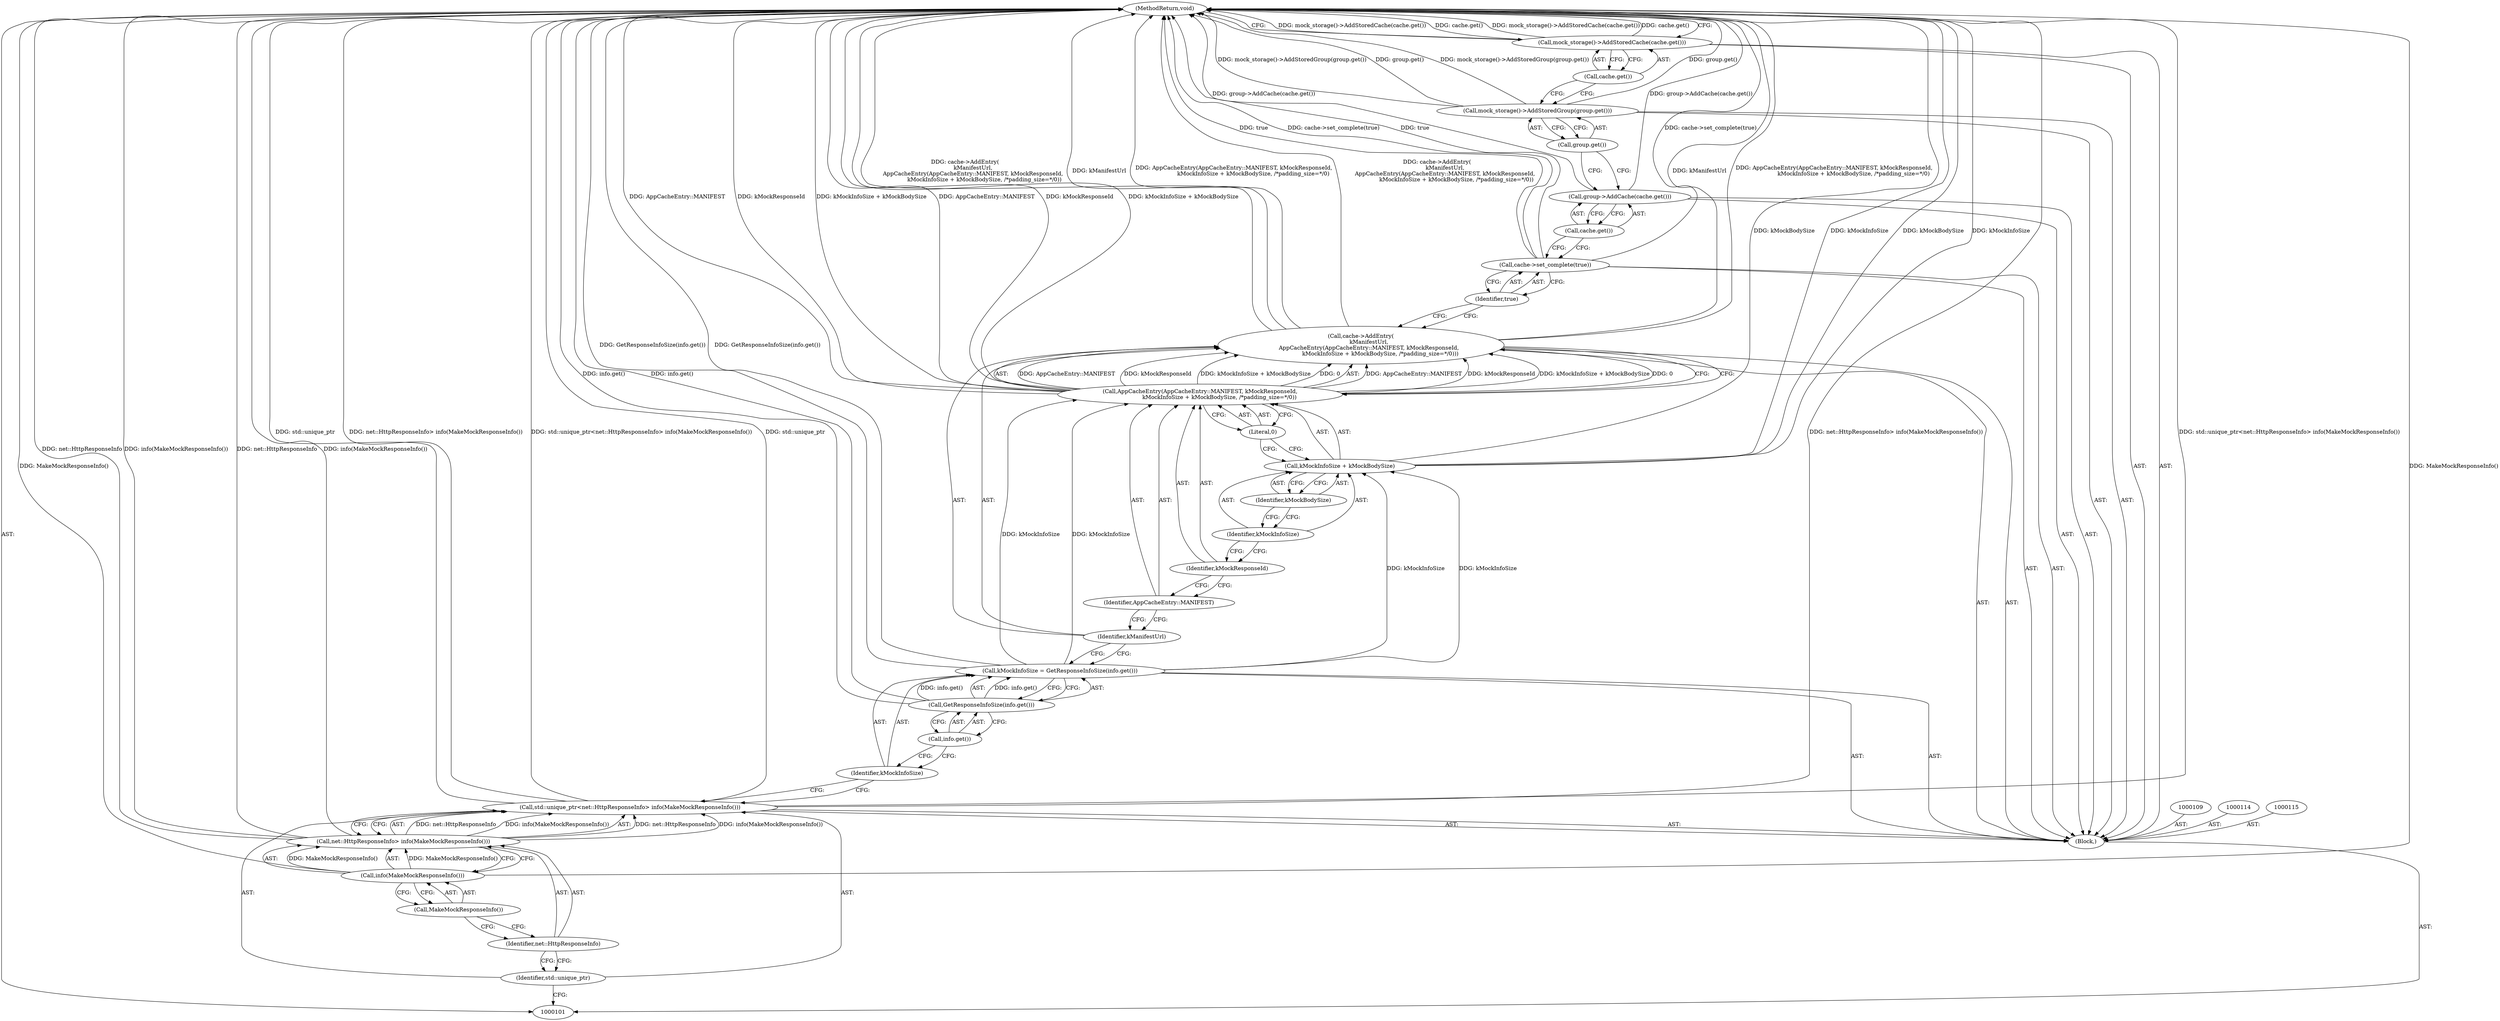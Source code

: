 digraph "0_Chrome_04aaacb936a08d70862d6d9d7e8354721ae46be8_16" {
"1000133" [label="(MethodReturn,void)"];
"1000102" [label="(Block,)"];
"1000117" [label="(Identifier,kManifestUrl)"];
"1000119" [label="(Identifier,AppCacheEntry::MANIFEST)"];
"1000120" [label="(Identifier,kMockResponseId)"];
"1000118" [label="(Call,AppCacheEntry(AppCacheEntry::MANIFEST, kMockResponseId,\n                      kMockInfoSize + kMockBodySize, /*padding_size=*/0))"];
"1000121" [label="(Call,kMockInfoSize + kMockBodySize)"];
"1000122" [label="(Identifier,kMockInfoSize)"];
"1000123" [label="(Identifier,kMockBodySize)"];
"1000124" [label="(Literal,0)"];
"1000126" [label="(Identifier,true)"];
"1000125" [label="(Call,cache->set_complete(true))"];
"1000128" [label="(Call,cache.get())"];
"1000127" [label="(Call,group->AddCache(cache.get()))"];
"1000130" [label="(Call,group.get())"];
"1000129" [label="(Call,mock_storage()->AddStoredGroup(group.get()))"];
"1000132" [label="(Call,cache.get())"];
"1000131" [label="(Call,mock_storage()->AddStoredCache(cache.get()))"];
"1000105" [label="(Call,net::HttpResponseInfo> info(MakeMockResponseInfo()))"];
"1000106" [label="(Identifier,net::HttpResponseInfo)"];
"1000103" [label="(Call,std::unique_ptr<net::HttpResponseInfo> info(MakeMockResponseInfo()))"];
"1000104" [label="(Identifier,std::unique_ptr)"];
"1000107" [label="(Call,info(MakeMockResponseInfo()))"];
"1000108" [label="(Call,MakeMockResponseInfo())"];
"1000110" [label="(Call,kMockInfoSize = GetResponseInfoSize(info.get()))"];
"1000111" [label="(Identifier,kMockInfoSize)"];
"1000112" [label="(Call,GetResponseInfoSize(info.get()))"];
"1000113" [label="(Call,info.get())"];
"1000116" [label="(Call,cache->AddEntry(\n         kManifestUrl,\n         AppCacheEntry(AppCacheEntry::MANIFEST, kMockResponseId,\n                      kMockInfoSize + kMockBodySize, /*padding_size=*/0)))"];
"1000133" -> "1000101"  [label="AST: "];
"1000133" -> "1000131"  [label="CFG: "];
"1000116" -> "1000133"  [label="DDG: kManifestUrl"];
"1000116" -> "1000133"  [label="DDG: AppCacheEntry(AppCacheEntry::MANIFEST, kMockResponseId,\n                      kMockInfoSize + kMockBodySize, /*padding_size=*/0)"];
"1000116" -> "1000133"  [label="DDG: cache->AddEntry(\n         kManifestUrl,\n         AppCacheEntry(AppCacheEntry::MANIFEST, kMockResponseId,\n                      kMockInfoSize + kMockBodySize, /*padding_size=*/0))"];
"1000125" -> "1000133"  [label="DDG: cache->set_complete(true)"];
"1000125" -> "1000133"  [label="DDG: true"];
"1000107" -> "1000133"  [label="DDG: MakeMockResponseInfo()"];
"1000105" -> "1000133"  [label="DDG: info(MakeMockResponseInfo())"];
"1000105" -> "1000133"  [label="DDG: net::HttpResponseInfo"];
"1000103" -> "1000133"  [label="DDG: std::unique_ptr"];
"1000103" -> "1000133"  [label="DDG: net::HttpResponseInfo> info(MakeMockResponseInfo())"];
"1000103" -> "1000133"  [label="DDG: std::unique_ptr<net::HttpResponseInfo> info(MakeMockResponseInfo())"];
"1000118" -> "1000133"  [label="DDG: kMockInfoSize + kMockBodySize"];
"1000118" -> "1000133"  [label="DDG: AppCacheEntry::MANIFEST"];
"1000118" -> "1000133"  [label="DDG: kMockResponseId"];
"1000127" -> "1000133"  [label="DDG: group->AddCache(cache.get())"];
"1000110" -> "1000133"  [label="DDG: GetResponseInfoSize(info.get())"];
"1000121" -> "1000133"  [label="DDG: kMockInfoSize"];
"1000121" -> "1000133"  [label="DDG: kMockBodySize"];
"1000131" -> "1000133"  [label="DDG: mock_storage()->AddStoredCache(cache.get())"];
"1000131" -> "1000133"  [label="DDG: cache.get()"];
"1000129" -> "1000133"  [label="DDG: group.get()"];
"1000129" -> "1000133"  [label="DDG: mock_storage()->AddStoredGroup(group.get())"];
"1000112" -> "1000133"  [label="DDG: info.get()"];
"1000102" -> "1000101"  [label="AST: "];
"1000103" -> "1000102"  [label="AST: "];
"1000109" -> "1000102"  [label="AST: "];
"1000110" -> "1000102"  [label="AST: "];
"1000114" -> "1000102"  [label="AST: "];
"1000115" -> "1000102"  [label="AST: "];
"1000116" -> "1000102"  [label="AST: "];
"1000125" -> "1000102"  [label="AST: "];
"1000127" -> "1000102"  [label="AST: "];
"1000129" -> "1000102"  [label="AST: "];
"1000131" -> "1000102"  [label="AST: "];
"1000117" -> "1000116"  [label="AST: "];
"1000117" -> "1000110"  [label="CFG: "];
"1000119" -> "1000117"  [label="CFG: "];
"1000119" -> "1000118"  [label="AST: "];
"1000119" -> "1000117"  [label="CFG: "];
"1000120" -> "1000119"  [label="CFG: "];
"1000120" -> "1000118"  [label="AST: "];
"1000120" -> "1000119"  [label="CFG: "];
"1000122" -> "1000120"  [label="CFG: "];
"1000118" -> "1000116"  [label="AST: "];
"1000118" -> "1000124"  [label="CFG: "];
"1000119" -> "1000118"  [label="AST: "];
"1000120" -> "1000118"  [label="AST: "];
"1000121" -> "1000118"  [label="AST: "];
"1000124" -> "1000118"  [label="AST: "];
"1000116" -> "1000118"  [label="CFG: "];
"1000118" -> "1000133"  [label="DDG: kMockInfoSize + kMockBodySize"];
"1000118" -> "1000133"  [label="DDG: AppCacheEntry::MANIFEST"];
"1000118" -> "1000133"  [label="DDG: kMockResponseId"];
"1000118" -> "1000116"  [label="DDG: AppCacheEntry::MANIFEST"];
"1000118" -> "1000116"  [label="DDG: kMockResponseId"];
"1000118" -> "1000116"  [label="DDG: kMockInfoSize + kMockBodySize"];
"1000118" -> "1000116"  [label="DDG: 0"];
"1000110" -> "1000118"  [label="DDG: kMockInfoSize"];
"1000121" -> "1000118"  [label="AST: "];
"1000121" -> "1000123"  [label="CFG: "];
"1000122" -> "1000121"  [label="AST: "];
"1000123" -> "1000121"  [label="AST: "];
"1000124" -> "1000121"  [label="CFG: "];
"1000121" -> "1000133"  [label="DDG: kMockInfoSize"];
"1000121" -> "1000133"  [label="DDG: kMockBodySize"];
"1000110" -> "1000121"  [label="DDG: kMockInfoSize"];
"1000122" -> "1000121"  [label="AST: "];
"1000122" -> "1000120"  [label="CFG: "];
"1000123" -> "1000122"  [label="CFG: "];
"1000123" -> "1000121"  [label="AST: "];
"1000123" -> "1000122"  [label="CFG: "];
"1000121" -> "1000123"  [label="CFG: "];
"1000124" -> "1000118"  [label="AST: "];
"1000124" -> "1000121"  [label="CFG: "];
"1000118" -> "1000124"  [label="CFG: "];
"1000126" -> "1000125"  [label="AST: "];
"1000126" -> "1000116"  [label="CFG: "];
"1000125" -> "1000126"  [label="CFG: "];
"1000125" -> "1000102"  [label="AST: "];
"1000125" -> "1000126"  [label="CFG: "];
"1000126" -> "1000125"  [label="AST: "];
"1000128" -> "1000125"  [label="CFG: "];
"1000125" -> "1000133"  [label="DDG: cache->set_complete(true)"];
"1000125" -> "1000133"  [label="DDG: true"];
"1000128" -> "1000127"  [label="AST: "];
"1000128" -> "1000125"  [label="CFG: "];
"1000127" -> "1000128"  [label="CFG: "];
"1000127" -> "1000102"  [label="AST: "];
"1000127" -> "1000128"  [label="CFG: "];
"1000128" -> "1000127"  [label="AST: "];
"1000130" -> "1000127"  [label="CFG: "];
"1000127" -> "1000133"  [label="DDG: group->AddCache(cache.get())"];
"1000130" -> "1000129"  [label="AST: "];
"1000130" -> "1000127"  [label="CFG: "];
"1000129" -> "1000130"  [label="CFG: "];
"1000129" -> "1000102"  [label="AST: "];
"1000129" -> "1000130"  [label="CFG: "];
"1000130" -> "1000129"  [label="AST: "];
"1000132" -> "1000129"  [label="CFG: "];
"1000129" -> "1000133"  [label="DDG: group.get()"];
"1000129" -> "1000133"  [label="DDG: mock_storage()->AddStoredGroup(group.get())"];
"1000132" -> "1000131"  [label="AST: "];
"1000132" -> "1000129"  [label="CFG: "];
"1000131" -> "1000132"  [label="CFG: "];
"1000131" -> "1000102"  [label="AST: "];
"1000131" -> "1000132"  [label="CFG: "];
"1000132" -> "1000131"  [label="AST: "];
"1000133" -> "1000131"  [label="CFG: "];
"1000131" -> "1000133"  [label="DDG: mock_storage()->AddStoredCache(cache.get())"];
"1000131" -> "1000133"  [label="DDG: cache.get()"];
"1000105" -> "1000103"  [label="AST: "];
"1000105" -> "1000107"  [label="CFG: "];
"1000106" -> "1000105"  [label="AST: "];
"1000107" -> "1000105"  [label="AST: "];
"1000103" -> "1000105"  [label="CFG: "];
"1000105" -> "1000133"  [label="DDG: info(MakeMockResponseInfo())"];
"1000105" -> "1000133"  [label="DDG: net::HttpResponseInfo"];
"1000105" -> "1000103"  [label="DDG: net::HttpResponseInfo"];
"1000105" -> "1000103"  [label="DDG: info(MakeMockResponseInfo())"];
"1000107" -> "1000105"  [label="DDG: MakeMockResponseInfo()"];
"1000106" -> "1000105"  [label="AST: "];
"1000106" -> "1000104"  [label="CFG: "];
"1000108" -> "1000106"  [label="CFG: "];
"1000103" -> "1000102"  [label="AST: "];
"1000103" -> "1000105"  [label="CFG: "];
"1000104" -> "1000103"  [label="AST: "];
"1000105" -> "1000103"  [label="AST: "];
"1000111" -> "1000103"  [label="CFG: "];
"1000103" -> "1000133"  [label="DDG: std::unique_ptr"];
"1000103" -> "1000133"  [label="DDG: net::HttpResponseInfo> info(MakeMockResponseInfo())"];
"1000103" -> "1000133"  [label="DDG: std::unique_ptr<net::HttpResponseInfo> info(MakeMockResponseInfo())"];
"1000105" -> "1000103"  [label="DDG: net::HttpResponseInfo"];
"1000105" -> "1000103"  [label="DDG: info(MakeMockResponseInfo())"];
"1000104" -> "1000103"  [label="AST: "];
"1000104" -> "1000101"  [label="CFG: "];
"1000106" -> "1000104"  [label="CFG: "];
"1000107" -> "1000105"  [label="AST: "];
"1000107" -> "1000108"  [label="CFG: "];
"1000108" -> "1000107"  [label="AST: "];
"1000105" -> "1000107"  [label="CFG: "];
"1000107" -> "1000133"  [label="DDG: MakeMockResponseInfo()"];
"1000107" -> "1000105"  [label="DDG: MakeMockResponseInfo()"];
"1000108" -> "1000107"  [label="AST: "];
"1000108" -> "1000106"  [label="CFG: "];
"1000107" -> "1000108"  [label="CFG: "];
"1000110" -> "1000102"  [label="AST: "];
"1000110" -> "1000112"  [label="CFG: "];
"1000111" -> "1000110"  [label="AST: "];
"1000112" -> "1000110"  [label="AST: "];
"1000117" -> "1000110"  [label="CFG: "];
"1000110" -> "1000133"  [label="DDG: GetResponseInfoSize(info.get())"];
"1000112" -> "1000110"  [label="DDG: info.get()"];
"1000110" -> "1000118"  [label="DDG: kMockInfoSize"];
"1000110" -> "1000121"  [label="DDG: kMockInfoSize"];
"1000111" -> "1000110"  [label="AST: "];
"1000111" -> "1000103"  [label="CFG: "];
"1000113" -> "1000111"  [label="CFG: "];
"1000112" -> "1000110"  [label="AST: "];
"1000112" -> "1000113"  [label="CFG: "];
"1000113" -> "1000112"  [label="AST: "];
"1000110" -> "1000112"  [label="CFG: "];
"1000112" -> "1000133"  [label="DDG: info.get()"];
"1000112" -> "1000110"  [label="DDG: info.get()"];
"1000113" -> "1000112"  [label="AST: "];
"1000113" -> "1000111"  [label="CFG: "];
"1000112" -> "1000113"  [label="CFG: "];
"1000116" -> "1000102"  [label="AST: "];
"1000116" -> "1000118"  [label="CFG: "];
"1000117" -> "1000116"  [label="AST: "];
"1000118" -> "1000116"  [label="AST: "];
"1000126" -> "1000116"  [label="CFG: "];
"1000116" -> "1000133"  [label="DDG: kManifestUrl"];
"1000116" -> "1000133"  [label="DDG: AppCacheEntry(AppCacheEntry::MANIFEST, kMockResponseId,\n                      kMockInfoSize + kMockBodySize, /*padding_size=*/0)"];
"1000116" -> "1000133"  [label="DDG: cache->AddEntry(\n         kManifestUrl,\n         AppCacheEntry(AppCacheEntry::MANIFEST, kMockResponseId,\n                      kMockInfoSize + kMockBodySize, /*padding_size=*/0))"];
"1000118" -> "1000116"  [label="DDG: AppCacheEntry::MANIFEST"];
"1000118" -> "1000116"  [label="DDG: kMockResponseId"];
"1000118" -> "1000116"  [label="DDG: kMockInfoSize + kMockBodySize"];
"1000118" -> "1000116"  [label="DDG: 0"];
}
